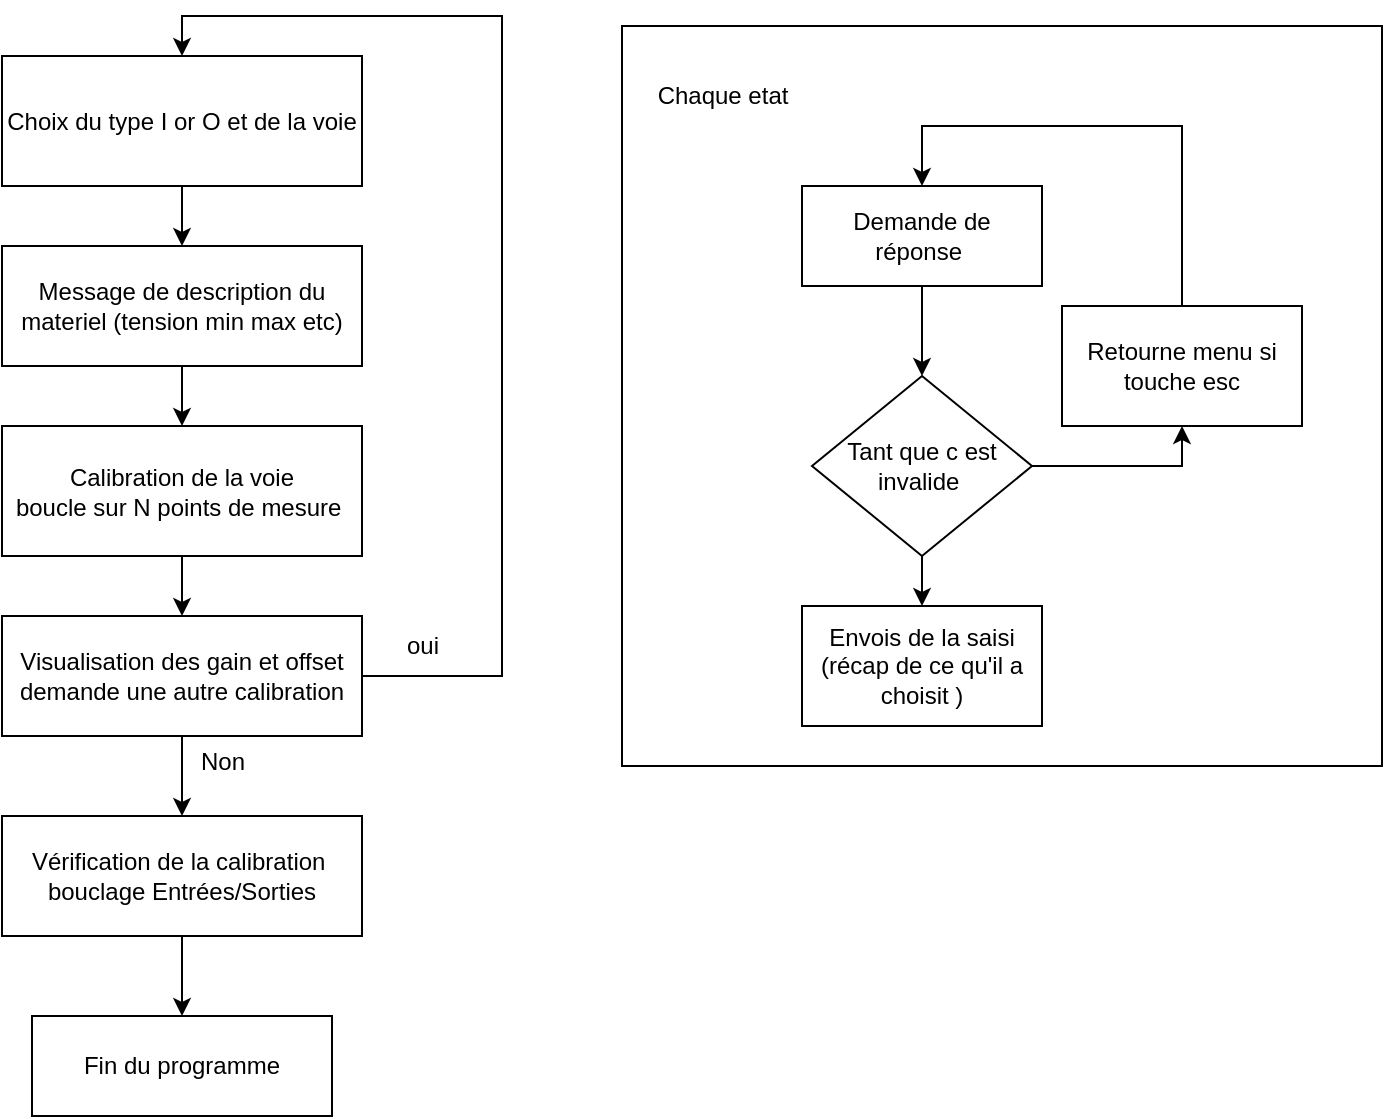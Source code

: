 <mxfile version="21.2.3" type="github">
  <diagram name="Page-1" id="SAmjMMh0mYls4NnfvG6o">
    <mxGraphModel dx="1419" dy="830" grid="1" gridSize="10" guides="1" tooltips="1" connect="1" arrows="1" fold="1" page="1" pageScale="1" pageWidth="827" pageHeight="1169" math="0" shadow="0">
      <root>
        <mxCell id="0" />
        <mxCell id="1" parent="0" />
        <mxCell id="rtnqLseGNeoS7ngk5QEO-3" value="" style="rounded=0;whiteSpace=wrap;html=1;allowArrows=1;fillColor=none;" vertex="1" parent="1">
          <mxGeometry x="400" y="20" width="380" height="370" as="geometry" />
        </mxCell>
        <mxCell id="ROWF6r9AI5xVZ_-wrXh1-16" style="edgeStyle=orthogonalEdgeStyle;rounded=0;orthogonalLoop=1;jettySize=auto;html=1;entryX=0.5;entryY=0;entryDx=0;entryDy=0;" parent="1" source="ROWF6r9AI5xVZ_-wrXh1-2" target="ROWF6r9AI5xVZ_-wrXh1-9" edge="1">
          <mxGeometry relative="1" as="geometry" />
        </mxCell>
        <mxCell id="ROWF6r9AI5xVZ_-wrXh1-2" value="Choix du type I or O et de la voie" style="rounded=0;whiteSpace=wrap;html=1;" parent="1" vertex="1">
          <mxGeometry x="90" y="35" width="180" height="65" as="geometry" />
        </mxCell>
        <mxCell id="ROWF6r9AI5xVZ_-wrXh1-21" style="edgeStyle=orthogonalEdgeStyle;rounded=0;orthogonalLoop=1;jettySize=auto;html=1;entryX=0.5;entryY=0;entryDx=0;entryDy=0;" parent="1" source="ROWF6r9AI5xVZ_-wrXh1-5" target="ROWF6r9AI5xVZ_-wrXh1-18" edge="1">
          <mxGeometry relative="1" as="geometry" />
        </mxCell>
        <mxCell id="ROWF6r9AI5xVZ_-wrXh1-5" value="Calibration de la voie&lt;br&gt;boucle sur N points de mesure&amp;nbsp;" style="rounded=0;whiteSpace=wrap;html=1;" parent="1" vertex="1">
          <mxGeometry x="90" y="220" width="180" height="65" as="geometry" />
        </mxCell>
        <mxCell id="ROWF6r9AI5xVZ_-wrXh1-17" style="edgeStyle=orthogonalEdgeStyle;rounded=0;orthogonalLoop=1;jettySize=auto;html=1;" parent="1" source="ROWF6r9AI5xVZ_-wrXh1-9" target="ROWF6r9AI5xVZ_-wrXh1-5" edge="1">
          <mxGeometry relative="1" as="geometry" />
        </mxCell>
        <mxCell id="ROWF6r9AI5xVZ_-wrXh1-9" value="Message de description du materiel (tension min max etc)" style="rounded=0;whiteSpace=wrap;html=1;" parent="1" vertex="1">
          <mxGeometry x="90" y="130" width="180" height="60" as="geometry" />
        </mxCell>
        <mxCell id="ROWF6r9AI5xVZ_-wrXh1-15" value="" style="edgeStyle=orthogonalEdgeStyle;rounded=0;orthogonalLoop=1;jettySize=auto;html=1;" parent="1" source="ROWF6r9AI5xVZ_-wrXh1-10" target="ROWF6r9AI5xVZ_-wrXh1-14" edge="1">
          <mxGeometry relative="1" as="geometry" />
        </mxCell>
        <mxCell id="rtnqLseGNeoS7ngk5QEO-18" style="edgeStyle=orthogonalEdgeStyle;rounded=0;orthogonalLoop=1;jettySize=auto;html=1;entryX=0.5;entryY=1;entryDx=0;entryDy=0;" edge="1" parent="1" source="ROWF6r9AI5xVZ_-wrXh1-10" target="rtnqLseGNeoS7ngk5QEO-8">
          <mxGeometry relative="1" as="geometry" />
        </mxCell>
        <mxCell id="ROWF6r9AI5xVZ_-wrXh1-10" value="Tant que c est invalide&amp;nbsp;" style="rhombus;whiteSpace=wrap;html=1;" parent="1" vertex="1">
          <mxGeometry x="495" y="195" width="110" height="90" as="geometry" />
        </mxCell>
        <mxCell id="ROWF6r9AI5xVZ_-wrXh1-12" style="edgeStyle=orthogonalEdgeStyle;rounded=0;orthogonalLoop=1;jettySize=auto;html=1;" parent="1" source="ROWF6r9AI5xVZ_-wrXh1-11" target="ROWF6r9AI5xVZ_-wrXh1-10" edge="1">
          <mxGeometry relative="1" as="geometry" />
        </mxCell>
        <mxCell id="ROWF6r9AI5xVZ_-wrXh1-11" value="Demande de réponse&amp;nbsp;" style="rounded=0;whiteSpace=wrap;html=1;" parent="1" vertex="1">
          <mxGeometry x="490" y="100" width="120" height="50" as="geometry" />
        </mxCell>
        <mxCell id="ROWF6r9AI5xVZ_-wrXh1-14" value="Envois de la saisi (récap de ce qu&#39;il a choisit )" style="rounded=0;whiteSpace=wrap;html=1;" parent="1" vertex="1">
          <mxGeometry x="490" y="310" width="120" height="60" as="geometry" />
        </mxCell>
        <mxCell id="ROWF6r9AI5xVZ_-wrXh1-22" value="" style="edgeStyle=orthogonalEdgeStyle;rounded=0;orthogonalLoop=1;jettySize=auto;html=1;" parent="1" source="ROWF6r9AI5xVZ_-wrXh1-18" target="ROWF6r9AI5xVZ_-wrXh1-19" edge="1">
          <mxGeometry relative="1" as="geometry" />
        </mxCell>
        <mxCell id="ROWF6r9AI5xVZ_-wrXh1-23" style="edgeStyle=orthogonalEdgeStyle;rounded=0;orthogonalLoop=1;jettySize=auto;html=1;entryX=0.5;entryY=0;entryDx=0;entryDy=0;" parent="1" source="ROWF6r9AI5xVZ_-wrXh1-18" target="ROWF6r9AI5xVZ_-wrXh1-2" edge="1">
          <mxGeometry relative="1" as="geometry">
            <Array as="points">
              <mxPoint x="340" y="345" />
              <mxPoint x="340" y="15" />
              <mxPoint x="180" y="15" />
            </Array>
          </mxGeometry>
        </mxCell>
        <mxCell id="ROWF6r9AI5xVZ_-wrXh1-18" value="Visualisation des gain et offset demande une autre calibration" style="rounded=0;whiteSpace=wrap;html=1;" parent="1" vertex="1">
          <mxGeometry x="90" y="315" width="180" height="60" as="geometry" />
        </mxCell>
        <mxCell id="rtnqLseGNeoS7ngk5QEO-6" value="" style="edgeStyle=orthogonalEdgeStyle;rounded=0;orthogonalLoop=1;jettySize=auto;html=1;" edge="1" parent="1" source="ROWF6r9AI5xVZ_-wrXh1-19" target="rtnqLseGNeoS7ngk5QEO-5">
          <mxGeometry relative="1" as="geometry" />
        </mxCell>
        <mxCell id="ROWF6r9AI5xVZ_-wrXh1-19" value="Vérification de la calibration&amp;nbsp;&lt;br&gt;bouclage Entrées/Sorties" style="rounded=0;whiteSpace=wrap;html=1;" parent="1" vertex="1">
          <mxGeometry x="90" y="415" width="180" height="60" as="geometry" />
        </mxCell>
        <mxCell id="ROWF6r9AI5xVZ_-wrXh1-24" value="oui" style="text;html=1;align=center;verticalAlign=middle;resizable=0;points=[];autosize=1;strokeColor=none;fillColor=none;" parent="1" vertex="1">
          <mxGeometry x="280" y="315" width="40" height="30" as="geometry" />
        </mxCell>
        <mxCell id="rtnqLseGNeoS7ngk5QEO-1" value="Non" style="text;html=1;align=center;verticalAlign=middle;resizable=0;points=[];autosize=1;strokeColor=none;fillColor=none;" vertex="1" parent="1">
          <mxGeometry x="175" y="373" width="50" height="30" as="geometry" />
        </mxCell>
        <mxCell id="rtnqLseGNeoS7ngk5QEO-4" value="Chaque etat" style="text;html=1;align=center;verticalAlign=middle;resizable=0;points=[];autosize=1;strokeColor=none;fillColor=none;" vertex="1" parent="1">
          <mxGeometry x="405" y="40" width="90" height="30" as="geometry" />
        </mxCell>
        <mxCell id="rtnqLseGNeoS7ngk5QEO-5" value="Fin du programme" style="whiteSpace=wrap;html=1;" vertex="1" parent="1">
          <mxGeometry x="105" y="515" width="150" height="50" as="geometry" />
        </mxCell>
        <mxCell id="rtnqLseGNeoS7ngk5QEO-17" style="edgeStyle=orthogonalEdgeStyle;rounded=0;orthogonalLoop=1;jettySize=auto;html=1;exitX=0.5;exitY=0;exitDx=0;exitDy=0;entryX=0.5;entryY=0;entryDx=0;entryDy=0;" edge="1" parent="1" source="rtnqLseGNeoS7ngk5QEO-8" target="ROWF6r9AI5xVZ_-wrXh1-11">
          <mxGeometry relative="1" as="geometry">
            <Array as="points">
              <mxPoint x="680" y="70" />
              <mxPoint x="550" y="70" />
            </Array>
          </mxGeometry>
        </mxCell>
        <mxCell id="rtnqLseGNeoS7ngk5QEO-8" value="Retourne menu si touche esc" style="rounded=0;whiteSpace=wrap;html=1;" vertex="1" parent="1">
          <mxGeometry x="620" y="160" width="120" height="60" as="geometry" />
        </mxCell>
      </root>
    </mxGraphModel>
  </diagram>
</mxfile>
